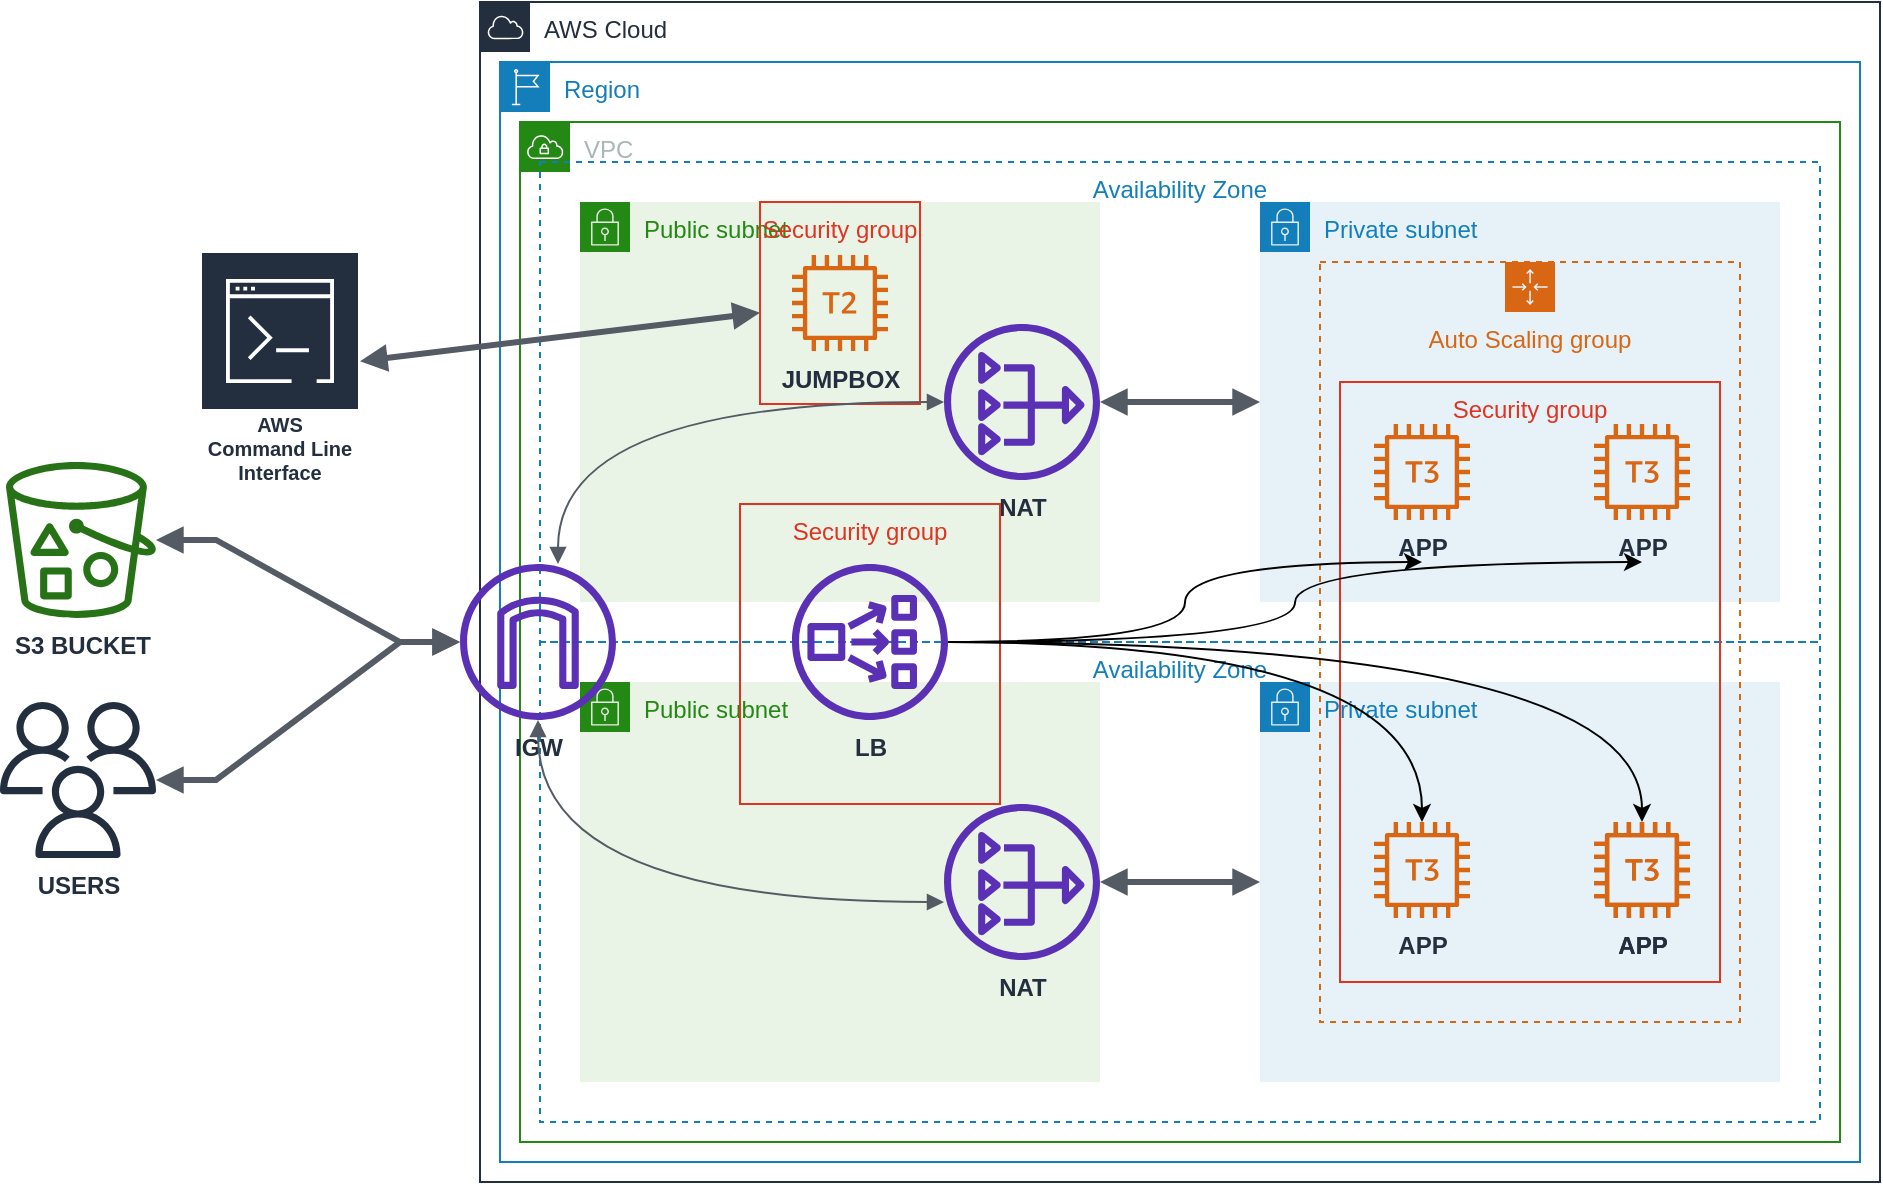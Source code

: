 <mxfile version="12.9.3" type="device"><diagram id="oa7z-3FWlKaRTglQFv5v" name="Page-1"><mxGraphModel dx="677" dy="396" grid="1" gridSize="10" guides="1" tooltips="1" connect="1" arrows="1" fold="1" page="1" pageScale="1" pageWidth="1100" pageHeight="850" math="0" shadow="0"><root><mxCell id="0"/><mxCell id="1" parent="0"/><mxCell id="HUAVYRqMJU-IhmNBawY0-6" value="S3 BUCKET" style="outlineConnect=0;fontColor=#232F3E;gradientColor=none;fillColor=#277116;strokeColor=none;dashed=0;verticalLabelPosition=bottom;verticalAlign=top;align=center;html=1;fontSize=12;fontStyle=1;aspect=fixed;pointerEvents=1;shape=mxgraph.aws4.bucket_with_objects;" parent="1" vertex="1"><mxGeometry x="3" y="230" width="75" height="78" as="geometry"/></mxCell><mxCell id="MUGTNGHUAgM_II6XHehT-58" value="AWS Cloud" style="points=[[0,0],[0.25,0],[0.5,0],[0.75,0],[1,0],[1,0.25],[1,0.5],[1,0.75],[1,1],[0.75,1],[0.5,1],[0.25,1],[0,1],[0,0.75],[0,0.5],[0,0.25]];outlineConnect=0;gradientColor=none;html=1;whiteSpace=wrap;fontSize=12;fontStyle=0;shape=mxgraph.aws4.group;grIcon=mxgraph.aws4.group_aws_cloud;strokeColor=#232F3E;fillColor=none;verticalAlign=top;align=left;spacingLeft=30;fontColor=#232F3E;dashed=0;" parent="1" vertex="1"><mxGeometry x="240" width="700" height="590" as="geometry"/></mxCell><mxCell id="MUGTNGHUAgM_II6XHehT-59" value="Region" style="points=[[0,0],[0.25,0],[0.5,0],[0.75,0],[1,0],[1,0.25],[1,0.5],[1,0.75],[1,1],[0.75,1],[0.5,1],[0.25,1],[0,1],[0,0.75],[0,0.5],[0,0.25]];outlineConnect=0;gradientColor=none;html=1;whiteSpace=wrap;fontSize=12;fontStyle=0;shape=mxgraph.aws4.group;grIcon=mxgraph.aws4.group_region;strokeColor=#147EBA;fillColor=none;verticalAlign=top;align=left;spacingLeft=30;fontColor=#147EBA;dashed=0;" parent="1" vertex="1"><mxGeometry x="250" y="30" width="680" height="550" as="geometry"/></mxCell><mxCell id="MUGTNGHUAgM_II6XHehT-60" value="VPC" style="points=[[0,0],[0.25,0],[0.5,0],[0.75,0],[1,0],[1,0.25],[1,0.5],[1,0.75],[1,1],[0.75,1],[0.5,1],[0.25,1],[0,1],[0,0.75],[0,0.5],[0,0.25]];outlineConnect=0;gradientColor=none;html=1;whiteSpace=wrap;fontSize=12;fontStyle=0;shape=mxgraph.aws4.group;grIcon=mxgraph.aws4.group_vpc;strokeColor=#248814;fillColor=none;verticalAlign=top;align=left;spacingLeft=30;fontColor=#AAB7B8;dashed=0;" parent="1" vertex="1"><mxGeometry x="260" y="60" width="660" height="510" as="geometry"/></mxCell><mxCell id="MUGTNGHUAgM_II6XHehT-61" value="Availability Zone" style="fillColor=none;strokeColor=#147EBA;dashed=1;verticalAlign=top;fontStyle=0;fontColor=#147EBA;" parent="1" vertex="1"><mxGeometry x="270" y="80" width="640" height="240" as="geometry"/></mxCell><mxCell id="MUGTNGHUAgM_II6XHehT-62" value="Availability Zone" style="fillColor=none;strokeColor=#147EBA;dashed=1;verticalAlign=top;fontStyle=0;fontColor=#147EBA;" parent="1" vertex="1"><mxGeometry x="270" y="320" width="640" height="240" as="geometry"/></mxCell><mxCell id="MUGTNGHUAgM_II6XHehT-63" value="Public subnet" style="points=[[0,0],[0.25,0],[0.5,0],[0.75,0],[1,0],[1,0.25],[1,0.5],[1,0.75],[1,1],[0.75,1],[0.5,1],[0.25,1],[0,1],[0,0.75],[0,0.5],[0,0.25]];outlineConnect=0;gradientColor=none;html=1;whiteSpace=wrap;fontSize=12;fontStyle=0;shape=mxgraph.aws4.group;grIcon=mxgraph.aws4.group_security_group;grStroke=0;strokeColor=#248814;fillColor=#E9F3E6;verticalAlign=top;align=left;spacingLeft=30;fontColor=#248814;dashed=0;" parent="1" vertex="1"><mxGeometry x="290" y="100" width="260" height="200" as="geometry"/></mxCell><mxCell id="MUGTNGHUAgM_II6XHehT-64" value="Public subnet" style="points=[[0,0],[0.25,0],[0.5,0],[0.75,0],[1,0],[1,0.25],[1,0.5],[1,0.75],[1,1],[0.75,1],[0.5,1],[0.25,1],[0,1],[0,0.75],[0,0.5],[0,0.25]];outlineConnect=0;gradientColor=none;html=1;whiteSpace=wrap;fontSize=12;fontStyle=0;shape=mxgraph.aws4.group;grIcon=mxgraph.aws4.group_security_group;grStroke=0;strokeColor=#248814;fillColor=#E9F3E6;verticalAlign=top;align=left;spacingLeft=30;fontColor=#248814;dashed=0;" parent="1" vertex="1"><mxGeometry x="290" y="340" width="260" height="200" as="geometry"/></mxCell><mxCell id="MUGTNGHUAgM_II6XHehT-65" value="Private subnet" style="points=[[0,0],[0.25,0],[0.5,0],[0.75,0],[1,0],[1,0.25],[1,0.5],[1,0.75],[1,1],[0.75,1],[0.5,1],[0.25,1],[0,1],[0,0.75],[0,0.5],[0,0.25]];outlineConnect=0;gradientColor=none;html=1;whiteSpace=wrap;fontSize=12;fontStyle=0;shape=mxgraph.aws4.group;grIcon=mxgraph.aws4.group_security_group;grStroke=0;strokeColor=#147EBA;fillColor=#E6F2F8;verticalAlign=top;align=left;spacingLeft=30;fontColor=#147EBA;dashed=0;" parent="1" vertex="1"><mxGeometry x="630" y="100" width="260" height="200" as="geometry"/></mxCell><mxCell id="MUGTNGHUAgM_II6XHehT-66" value="Private subnet" style="points=[[0,0],[0.25,0],[0.5,0],[0.75,0],[1,0],[1,0.25],[1,0.5],[1,0.75],[1,1],[0.75,1],[0.5,1],[0.25,1],[0,1],[0,0.75],[0,0.5],[0,0.25]];outlineConnect=0;gradientColor=none;html=1;whiteSpace=wrap;fontSize=12;fontStyle=0;shape=mxgraph.aws4.group;grIcon=mxgraph.aws4.group_security_group;grStroke=0;strokeColor=#147EBA;fillColor=#E6F2F8;verticalAlign=top;align=left;spacingLeft=30;fontColor=#147EBA;dashed=0;" parent="1" vertex="1"><mxGeometry x="630" y="340" width="260" height="200" as="geometry"/></mxCell><mxCell id="MUGTNGHUAgM_II6XHehT-67" value="Auto Scaling group" style="points=[[0,0],[0.25,0],[0.5,0],[0.75,0],[1,0],[1,0.25],[1,0.5],[1,0.75],[1,1],[0.75,1],[0.5,1],[0.25,1],[0,1],[0,0.75],[0,0.5],[0,0.25]];outlineConnect=0;gradientColor=none;html=1;whiteSpace=wrap;fontSize=12;fontStyle=0;shape=mxgraph.aws4.groupCenter;grIcon=mxgraph.aws4.group_auto_scaling_group;grStroke=1;strokeColor=#D86613;fillColor=none;verticalAlign=top;align=center;fontColor=#D86613;dashed=1;spacingTop=25;" parent="1" vertex="1"><mxGeometry x="660" y="130" width="210" height="380" as="geometry"/></mxCell><mxCell id="MUGTNGHUAgM_II6XHehT-80" value="NAT" style="outlineConnect=0;fontColor=#232F3E;gradientColor=none;fillColor=#5A30B5;strokeColor=none;dashed=0;verticalLabelPosition=bottom;verticalAlign=top;align=center;html=1;fontSize=12;fontStyle=1;aspect=fixed;pointerEvents=1;shape=mxgraph.aws4.nat_gateway;" parent="1" vertex="1"><mxGeometry x="472" y="161" width="78" height="78" as="geometry"/></mxCell><mxCell id="MUGTNGHUAgM_II6XHehT-81" value="NAT" style="outlineConnect=0;fontColor=#232F3E;gradientColor=none;fillColor=#5A30B5;strokeColor=none;dashed=0;verticalLabelPosition=bottom;verticalAlign=top;align=center;html=1;fontSize=12;fontStyle=1;aspect=fixed;pointerEvents=1;shape=mxgraph.aws4.nat_gateway;" parent="1" vertex="1"><mxGeometry x="472" y="401" width="78" height="78" as="geometry"/></mxCell><mxCell id="MUGTNGHUAgM_II6XHehT-82" value="" style="edgeStyle=orthogonalEdgeStyle;html=1;endArrow=block;elbow=vertical;startArrow=block;startFill=1;endFill=1;strokeColor=#545B64;rounded=0;strokeWidth=3;" parent="1" source="MUGTNGHUAgM_II6XHehT-81" target="MUGTNGHUAgM_II6XHehT-66" edge="1"><mxGeometry width="100" relative="1" as="geometry"><mxPoint x="570" y="450" as="sourcePoint"/><mxPoint x="670" y="450" as="targetPoint"/></mxGeometry></mxCell><mxCell id="MUGTNGHUAgM_II6XHehT-83" value="" style="edgeStyle=orthogonalEdgeStyle;html=1;endArrow=block;elbow=vertical;startArrow=block;startFill=1;endFill=1;strokeColor=#545B64;rounded=0;strokeWidth=3;" parent="1" source="MUGTNGHUAgM_II6XHehT-80" target="MUGTNGHUAgM_II6XHehT-65" edge="1"><mxGeometry width="100" relative="1" as="geometry"><mxPoint x="560" y="460" as="sourcePoint"/><mxPoint x="640" y="460" as="targetPoint"/></mxGeometry></mxCell><mxCell id="MUGTNGHUAgM_II6XHehT-89" value="" style="group" parent="1" vertex="1" connectable="0"><mxGeometry x="370" y="251" width="130" height="150" as="geometry"/></mxCell><mxCell id="MUGTNGHUAgM_II6XHehT-88" value="Security group" style="fillColor=none;strokeColor=#DD3522;verticalAlign=top;fontStyle=0;fontColor=#DD3522;" parent="MUGTNGHUAgM_II6XHehT-89" vertex="1"><mxGeometry width="130" height="150" as="geometry"/></mxCell><mxCell id="MUGTNGHUAgM_II6XHehT-87" value="LB" style="outlineConnect=0;fontColor=#232F3E;gradientColor=none;fillColor=#5A30B5;strokeColor=none;dashed=0;verticalLabelPosition=bottom;verticalAlign=top;align=center;html=1;fontSize=12;fontStyle=1;aspect=fixed;pointerEvents=1;shape=mxgraph.aws4.network_load_balancer;" parent="MUGTNGHUAgM_II6XHehT-89" vertex="1"><mxGeometry x="26" y="30" width="78" height="78" as="geometry"/></mxCell><mxCell id="MUGTNGHUAgM_II6XHehT-75" value="Security group" style="fillColor=none;strokeColor=#DD3522;verticalAlign=top;fontStyle=0;fontColor=#DD3522;" parent="1" vertex="1"><mxGeometry x="670" y="190" width="190" height="300" as="geometry"/></mxCell><mxCell id="MUGTNGHUAgM_II6XHehT-76" value="APP" style="outlineConnect=0;fontColor=#232F3E;gradientColor=none;fillColor=#D86613;strokeColor=none;dashed=0;verticalLabelPosition=bottom;verticalAlign=top;align=center;html=1;fontSize=12;fontStyle=1;aspect=fixed;pointerEvents=1;shape=mxgraph.aws4.t3_instance;" parent="1" vertex="1"><mxGeometry x="687" y="211" width="48" height="48" as="geometry"/></mxCell><mxCell id="MUGTNGHUAgM_II6XHehT-79" value="APP" style="outlineConnect=0;fontColor=#232F3E;gradientColor=none;fillColor=#D86613;strokeColor=none;dashed=0;verticalLabelPosition=bottom;verticalAlign=top;align=center;html=1;fontSize=12;fontStyle=1;aspect=fixed;pointerEvents=1;shape=mxgraph.aws4.t3_instance;" parent="1" vertex="1"><mxGeometry x="797" y="211" width="48" height="48" as="geometry"/></mxCell><mxCell id="MUGTNGHUAgM_II6XHehT-73" value="APP" style="outlineConnect=0;fontColor=#232F3E;gradientColor=none;fillColor=#D86613;strokeColor=none;dashed=0;verticalLabelPosition=bottom;verticalAlign=top;align=center;html=1;fontSize=12;fontStyle=1;aspect=fixed;pointerEvents=1;shape=mxgraph.aws4.t3_instance;" parent="1" vertex="1"><mxGeometry x="797" y="410" width="48" height="48" as="geometry"/></mxCell><mxCell id="MUGTNGHUAgM_II6XHehT-90" value="" style="group" parent="1" vertex="1" connectable="0"><mxGeometry x="780" y="389" width="82" height="90" as="geometry"/></mxCell><mxCell id="MUGTNGHUAgM_II6XHehT-92" value="APP" style="outlineConnect=0;fontColor=#232F3E;gradientColor=none;fillColor=#D86613;strokeColor=none;dashed=0;verticalLabelPosition=bottom;verticalAlign=top;align=center;html=1;fontSize=12;fontStyle=1;aspect=fixed;pointerEvents=1;shape=mxgraph.aws4.t3_instance;" parent="MUGTNGHUAgM_II6XHehT-90" vertex="1"><mxGeometry x="17" y="21" width="48" height="48" as="geometry"/></mxCell><mxCell id="MUGTNGHUAgM_II6XHehT-68" value="APP" style="outlineConnect=0;fontColor=#232F3E;gradientColor=none;fillColor=#D86613;strokeColor=none;dashed=0;verticalLabelPosition=bottom;verticalAlign=top;align=center;html=1;fontSize=12;fontStyle=1;aspect=fixed;pointerEvents=1;shape=mxgraph.aws4.t3_instance;" parent="1" vertex="1"><mxGeometry x="687" y="410" width="48" height="48" as="geometry"/></mxCell><mxCell id="MUGTNGHUAgM_II6XHehT-94" value="" style="group" parent="1" vertex="1" connectable="0"><mxGeometry x="380" y="100" width="80" height="101" as="geometry"/></mxCell><mxCell id="HUAVYRqMJU-IhmNBawY0-24" value="JUMPBOX" style="outlineConnect=0;fontColor=#232F3E;gradientColor=none;fillColor=#D86613;strokeColor=none;dashed=0;verticalLabelPosition=bottom;verticalAlign=top;align=center;html=1;fontSize=12;fontStyle=1;aspect=fixed;pointerEvents=1;shape=mxgraph.aws4.t2_instance;" parent="MUGTNGHUAgM_II6XHehT-94" vertex="1"><mxGeometry x="16" y="26.5" width="48" height="48" as="geometry"/></mxCell><mxCell id="MUGTNGHUAgM_II6XHehT-93" value="Security group" style="fillColor=none;strokeColor=#DD3522;verticalAlign=top;fontStyle=0;fontColor=#DD3522;" parent="MUGTNGHUAgM_II6XHehT-94" vertex="1"><mxGeometry width="80" height="101" as="geometry"/></mxCell><mxCell id="HUAVYRqMJU-IhmNBawY0-11" value="IGW" style="outlineConnect=0;fontColor=#232F3E;gradientColor=none;fillColor=#5A30B5;strokeColor=#5A30B5;dashed=0;verticalLabelPosition=bottom;verticalAlign=top;align=center;html=1;fontSize=12;fontStyle=1;aspect=fixed;pointerEvents=1;shape=mxgraph.aws4.internet_gateway;strokeWidth=1;" parent="1" vertex="1"><mxGeometry x="230" y="281" width="78" height="78" as="geometry"/></mxCell><mxCell id="MUGTNGHUAgM_II6XHehT-95" style="edgeStyle=orthogonalEdgeStyle;rounded=0;orthogonalLoop=1;jettySize=auto;html=1;strokeWidth=1;curved=1;" parent="1" source="MUGTNGHUAgM_II6XHehT-87" edge="1"><mxGeometry relative="1" as="geometry"><mxPoint x="711" y="280" as="targetPoint"/></mxGeometry></mxCell><mxCell id="MUGTNGHUAgM_II6XHehT-96" style="edgeStyle=orthogonalEdgeStyle;rounded=0;orthogonalLoop=1;jettySize=auto;html=1;strokeWidth=1;curved=1;" parent="1" source="MUGTNGHUAgM_II6XHehT-87" edge="1"><mxGeometry relative="1" as="geometry"><mxPoint x="821" y="280" as="targetPoint"/></mxGeometry></mxCell><mxCell id="MUGTNGHUAgM_II6XHehT-97" style="edgeStyle=orthogonalEdgeStyle;rounded=0;orthogonalLoop=1;jettySize=auto;html=1;strokeWidth=1;curved=1;" parent="1" source="MUGTNGHUAgM_II6XHehT-87" target="MUGTNGHUAgM_II6XHehT-68" edge="1"><mxGeometry relative="1" as="geometry"/></mxCell><mxCell id="MUGTNGHUAgM_II6XHehT-98" style="edgeStyle=orthogonalEdgeStyle;rounded=0;orthogonalLoop=1;jettySize=auto;html=1;strokeWidth=1;curved=1;" parent="1" source="MUGTNGHUAgM_II6XHehT-87" target="MUGTNGHUAgM_II6XHehT-92" edge="1"><mxGeometry relative="1" as="geometry"/></mxCell><mxCell id="MUGTNGHUAgM_II6XHehT-99" value="AWS&#10;Command Line Interface" style="outlineConnect=0;fontColor=#232F3E;gradientColor=none;strokeColor=#ffffff;fillColor=#232F3E;dashed=0;verticalLabelPosition=middle;verticalAlign=bottom;align=center;html=1;whiteSpace=wrap;fontSize=10;fontStyle=1;spacing=3;shape=mxgraph.aws4.productIcon;prIcon=mxgraph.aws4.command_line_interface;" parent="1" vertex="1"><mxGeometry x="100" y="124.5" width="80" height="120" as="geometry"/></mxCell><mxCell id="MUGTNGHUAgM_II6XHehT-100" value="" style="html=1;endArrow=block;elbow=vertical;startArrow=block;startFill=1;endFill=1;strokeColor=#545B64;rounded=0;strokeWidth=3;" parent="1" source="MUGTNGHUAgM_II6XHehT-99" target="MUGTNGHUAgM_II6XHehT-93" edge="1"><mxGeometry width="100" relative="1" as="geometry"><mxPoint y="390" as="sourcePoint"/><mxPoint x="100" y="390" as="targetPoint"/></mxGeometry></mxCell><mxCell id="HUAVYRqMJU-IhmNBawY0-5" value="USERS" style="outlineConnect=0;fontColor=#232F3E;gradientColor=none;fillColor=#232F3E;strokeColor=none;dashed=0;verticalLabelPosition=bottom;verticalAlign=top;align=center;html=1;fontSize=12;fontStyle=1;aspect=fixed;pointerEvents=1;shape=mxgraph.aws4.users;" parent="1" vertex="1"><mxGeometry y="350" width="78" height="78" as="geometry"/></mxCell><mxCell id="MUGTNGHUAgM_II6XHehT-101" value="" style="edgeStyle=entityRelationEdgeStyle;html=1;endArrow=block;elbow=vertical;startArrow=block;startFill=1;endFill=1;strokeColor=#545B64;rounded=0;strokeWidth=3;" parent="1" source="HUAVYRqMJU-IhmNBawY0-5" target="HUAVYRqMJU-IhmNBawY0-11" edge="1"><mxGeometry width="100" relative="1" as="geometry"><mxPoint x="60" y="550" as="sourcePoint"/><mxPoint x="160" y="550" as="targetPoint"/></mxGeometry></mxCell><mxCell id="MUGTNGHUAgM_II6XHehT-102" value="" style="edgeStyle=entityRelationEdgeStyle;html=1;endArrow=block;elbow=vertical;startArrow=block;startFill=1;endFill=1;strokeColor=#545B64;rounded=0;strokeWidth=3;" parent="1" source="HUAVYRqMJU-IhmNBawY0-6" target="HUAVYRqMJU-IhmNBawY0-11" edge="1"><mxGeometry width="100" relative="1" as="geometry"><mxPoint x="60" y="540" as="sourcePoint"/><mxPoint x="160" y="540" as="targetPoint"/></mxGeometry></mxCell><mxCell id="vnFQEC2eXJBFAadVUZRC-2" value="" style="html=1;endArrow=block;startArrow=block;startFill=1;endFill=1;strokeColor=#545B64;rounded=0;edgeStyle=orthogonalEdgeStyle;elbow=vertical;curved=1;" edge="1" parent="1" source="HUAVYRqMJU-IhmNBawY0-11" target="MUGTNGHUAgM_II6XHehT-81"><mxGeometry width="100" relative="1" as="geometry"><mxPoint x="100" y="560" as="sourcePoint"/><mxPoint x="200" y="560" as="targetPoint"/><Array as="points"><mxPoint x="269" y="450"/></Array></mxGeometry></mxCell><mxCell id="vnFQEC2eXJBFAadVUZRC-3" value="" style="html=1;endArrow=block;startArrow=block;startFill=1;endFill=1;strokeColor=#545B64;rounded=0;edgeStyle=orthogonalEdgeStyle;elbow=vertical;curved=1;" edge="1" parent="1" source="HUAVYRqMJU-IhmNBawY0-11" target="MUGTNGHUAgM_II6XHehT-80"><mxGeometry width="100" relative="1" as="geometry"><mxPoint x="279" y="369" as="sourcePoint"/><mxPoint x="482" y="460" as="targetPoint"/><Array as="points"><mxPoint x="279" y="200"/></Array></mxGeometry></mxCell></root></mxGraphModel></diagram></mxfile>